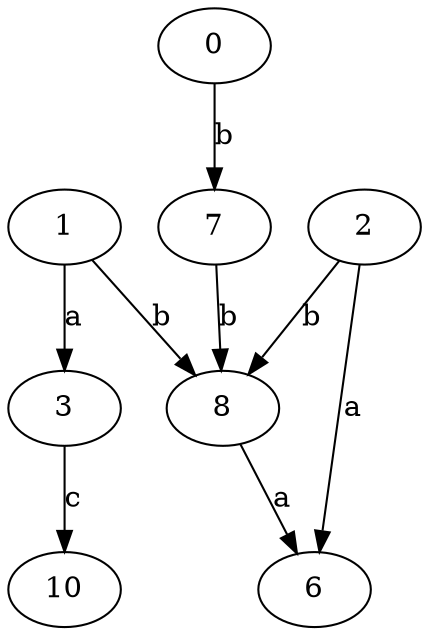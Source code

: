 strict digraph  {
3;
0;
6;
7;
1;
8;
10;
2;
3 -> 10  [label=c];
0 -> 7  [label=b];
7 -> 8  [label=b];
1 -> 3  [label=a];
1 -> 8  [label=b];
8 -> 6  [label=a];
2 -> 6  [label=a];
2 -> 8  [label=b];
}
